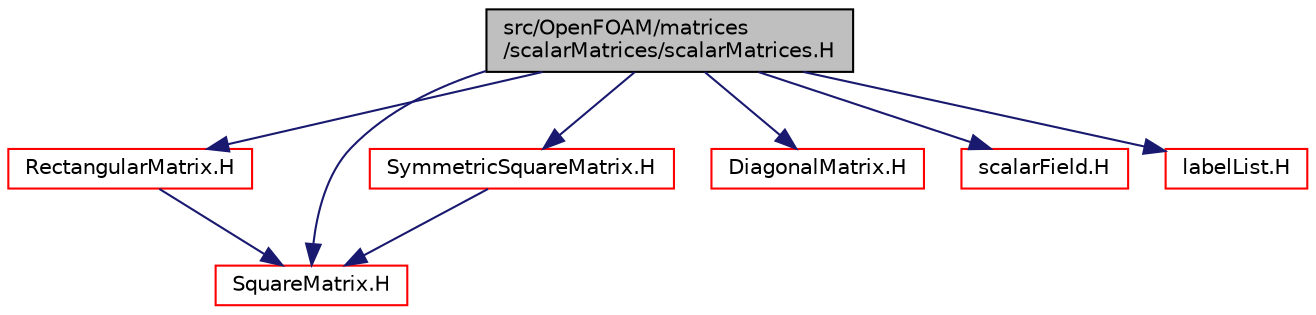 digraph "src/OpenFOAM/matrices/scalarMatrices/scalarMatrices.H"
{
  bgcolor="transparent";
  edge [fontname="Helvetica",fontsize="10",labelfontname="Helvetica",labelfontsize="10"];
  node [fontname="Helvetica",fontsize="10",shape=record];
  Node0 [label="src/OpenFOAM/matrices\l/scalarMatrices/scalarMatrices.H",height=0.2,width=0.4,color="black", fillcolor="grey75", style="filled", fontcolor="black"];
  Node0 -> Node1 [color="midnightblue",fontsize="10",style="solid",fontname="Helvetica"];
  Node1 [label="RectangularMatrix.H",height=0.2,width=0.4,color="red",URL="$a11765.html"];
  Node1 -> Node101 [color="midnightblue",fontsize="10",style="solid",fontname="Helvetica"];
  Node101 [label="SquareMatrix.H",height=0.2,width=0.4,color="red",URL="$a11807.html"];
  Node0 -> Node101 [color="midnightblue",fontsize="10",style="solid",fontname="Helvetica"];
  Node0 -> Node109 [color="midnightblue",fontsize="10",style="solid",fontname="Helvetica"];
  Node109 [label="SymmetricSquareMatrix.H",height=0.2,width=0.4,color="red",URL="$a11816.html"];
  Node109 -> Node101 [color="midnightblue",fontsize="10",style="solid",fontname="Helvetica"];
  Node0 -> Node111 [color="midnightblue",fontsize="10",style="solid",fontname="Helvetica"];
  Node111 [label="DiagonalMatrix.H",height=0.2,width=0.4,color="red",URL="$a11249.html"];
  Node0 -> Node95 [color="midnightblue",fontsize="10",style="solid",fontname="Helvetica"];
  Node95 [label="scalarField.H",height=0.2,width=0.4,color="red",URL="$a10370.html"];
  Node0 -> Node73 [color="midnightblue",fontsize="10",style="solid",fontname="Helvetica"];
  Node73 [label="labelList.H",height=0.2,width=0.4,color="red",URL="$a13154.html"];
}
